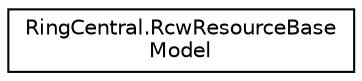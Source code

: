 digraph "Graphical Class Hierarchy"
{
 // LATEX_PDF_SIZE
  edge [fontname="Helvetica",fontsize="10",labelfontname="Helvetica",labelfontsize="10"];
  node [fontname="Helvetica",fontsize="10",shape=record];
  rankdir="LR";
  Node0 [label="RingCentral.RcwResourceBase\lModel",height=0.2,width=0.4,color="black", fillcolor="white", style="filled",URL="$classRingCentral_1_1RcwResourceBaseModel.html",tooltip=" "];
}
